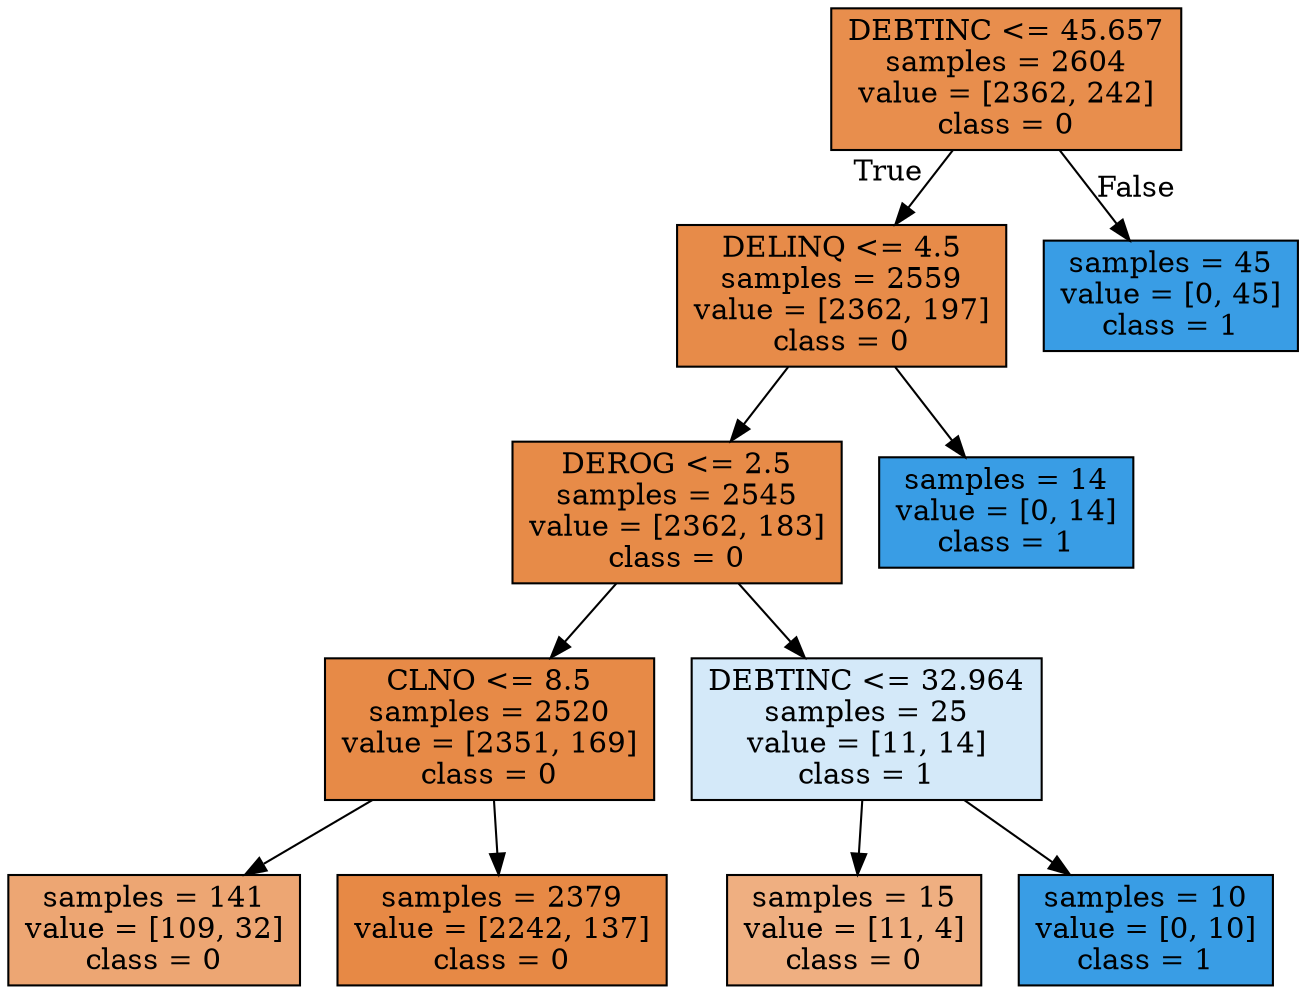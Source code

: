 digraph Tree {
node [shape=box, style="filled", color="black"] ;
0 [label="DEBTINC <= 45.657\nsamples = 2604\nvalue = [2362, 242]\nclass = 0", fillcolor="#e58139e5"] ;
1 [label="DELINQ <= 4.5\nsamples = 2559\nvalue = [2362, 197]\nclass = 0", fillcolor="#e58139ea"] ;
0 -> 1 [labeldistance=2.5, labelangle=45, headlabel="True"] ;
2 [label="DEROG <= 2.5\nsamples = 2545\nvalue = [2362, 183]\nclass = 0", fillcolor="#e58139eb"] ;
1 -> 2 ;
3 [label="CLNO <= 8.5\nsamples = 2520\nvalue = [2351, 169]\nclass = 0", fillcolor="#e58139ed"] ;
2 -> 3 ;
4 [label="samples = 141\nvalue = [109, 32]\nclass = 0", fillcolor="#e58139b4"] ;
3 -> 4 ;
5 [label="samples = 2379\nvalue = [2242, 137]\nclass = 0", fillcolor="#e58139ef"] ;
3 -> 5 ;
6 [label="DEBTINC <= 32.964\nsamples = 25\nvalue = [11, 14]\nclass = 1", fillcolor="#399de537"] ;
2 -> 6 ;
7 [label="samples = 15\nvalue = [11, 4]\nclass = 0", fillcolor="#e58139a2"] ;
6 -> 7 ;
8 [label="samples = 10\nvalue = [0, 10]\nclass = 1", fillcolor="#399de5ff"] ;
6 -> 8 ;
9 [label="samples = 14\nvalue = [0, 14]\nclass = 1", fillcolor="#399de5ff"] ;
1 -> 9 ;
10 [label="samples = 45\nvalue = [0, 45]\nclass = 1", fillcolor="#399de5ff"] ;
0 -> 10 [labeldistance=2.5, labelangle=-45, headlabel="False"] ;
}